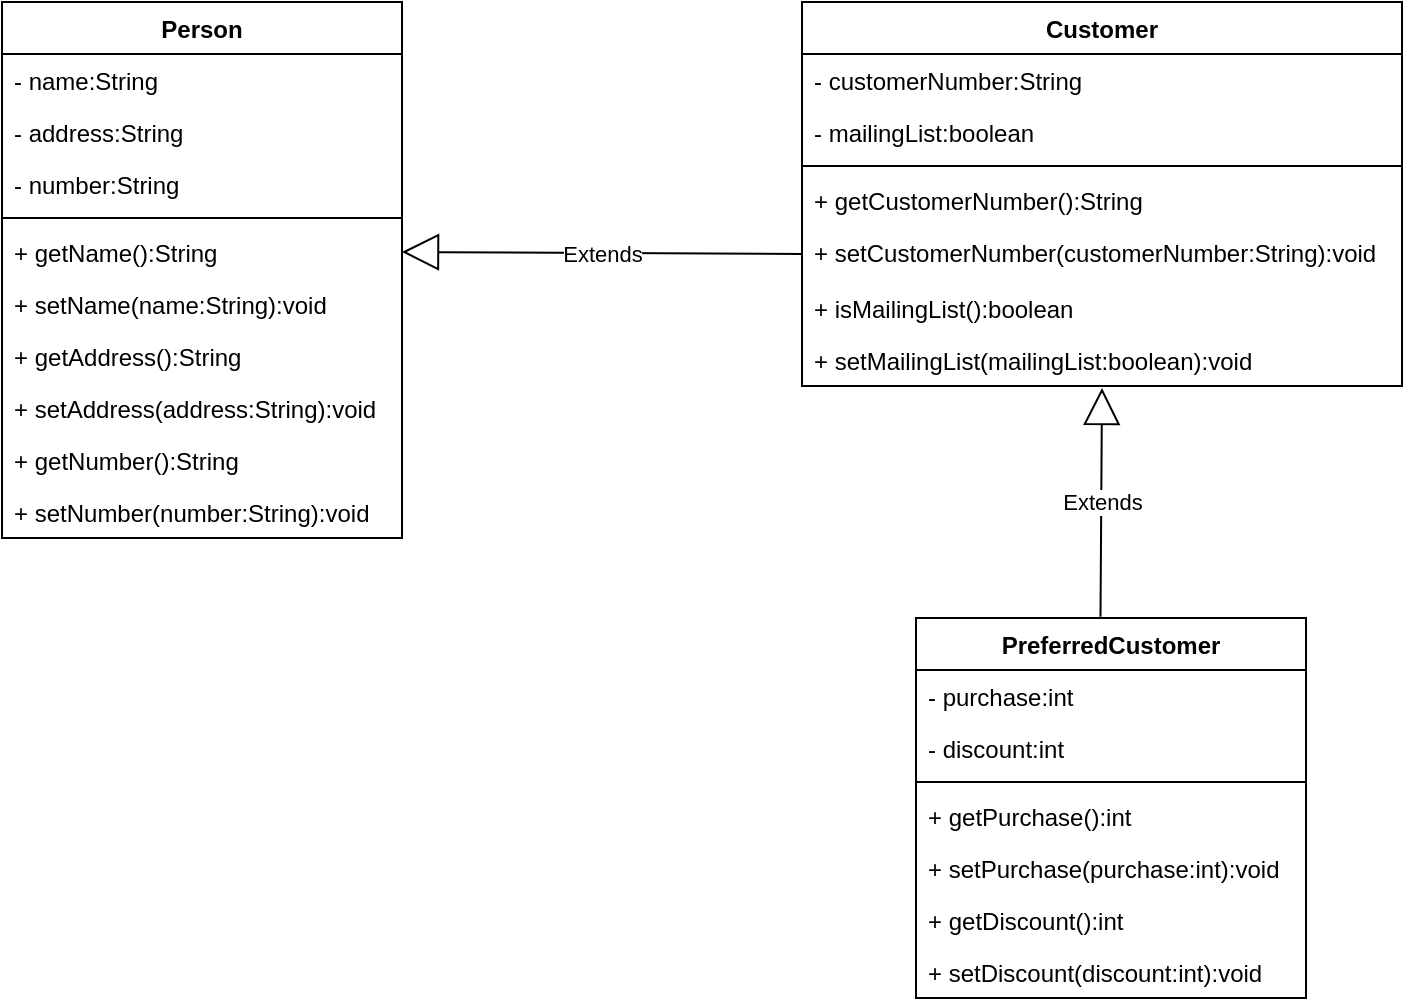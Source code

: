 <mxfile version="13.10.1" type="github">
  <diagram id="AVUFm7KUnOCwmDu6Q7k5" name="Page-1">
    <mxGraphModel dx="852" dy="398" grid="1" gridSize="10" guides="1" tooltips="1" connect="1" arrows="1" fold="1" page="1" pageScale="1" pageWidth="850" pageHeight="1100" math="0" shadow="0">
      <root>
        <mxCell id="0" />
        <mxCell id="1" parent="0" />
        <mxCell id="Poc4wknqnShsJzunrAv8-9" value="Person" style="swimlane;fontStyle=1;align=center;verticalAlign=top;childLayout=stackLayout;horizontal=1;startSize=26;horizontalStack=0;resizeParent=1;resizeParentMax=0;resizeLast=0;collapsible=1;marginBottom=0;" vertex="1" parent="1">
          <mxGeometry x="80" y="240" width="200" height="268" as="geometry" />
        </mxCell>
        <mxCell id="Poc4wknqnShsJzunrAv8-10" value="- name:String" style="text;strokeColor=none;fillColor=none;align=left;verticalAlign=top;spacingLeft=4;spacingRight=4;overflow=hidden;rotatable=0;points=[[0,0.5],[1,0.5]];portConstraint=eastwest;" vertex="1" parent="Poc4wknqnShsJzunrAv8-9">
          <mxGeometry y="26" width="200" height="26" as="geometry" />
        </mxCell>
        <mxCell id="Poc4wknqnShsJzunrAv8-14" value="- address:String" style="text;strokeColor=none;fillColor=none;align=left;verticalAlign=top;spacingLeft=4;spacingRight=4;overflow=hidden;rotatable=0;points=[[0,0.5],[1,0.5]];portConstraint=eastwest;" vertex="1" parent="Poc4wknqnShsJzunrAv8-9">
          <mxGeometry y="52" width="200" height="26" as="geometry" />
        </mxCell>
        <mxCell id="Poc4wknqnShsJzunrAv8-15" value="- number:String" style="text;strokeColor=none;fillColor=none;align=left;verticalAlign=top;spacingLeft=4;spacingRight=4;overflow=hidden;rotatable=0;points=[[0,0.5],[1,0.5]];portConstraint=eastwest;" vertex="1" parent="Poc4wknqnShsJzunrAv8-9">
          <mxGeometry y="78" width="200" height="26" as="geometry" />
        </mxCell>
        <mxCell id="Poc4wknqnShsJzunrAv8-11" value="" style="line;strokeWidth=1;fillColor=none;align=left;verticalAlign=middle;spacingTop=-1;spacingLeft=3;spacingRight=3;rotatable=0;labelPosition=right;points=[];portConstraint=eastwest;" vertex="1" parent="Poc4wknqnShsJzunrAv8-9">
          <mxGeometry y="104" width="200" height="8" as="geometry" />
        </mxCell>
        <mxCell id="Poc4wknqnShsJzunrAv8-12" value="+ getName():String" style="text;strokeColor=none;fillColor=none;align=left;verticalAlign=top;spacingLeft=4;spacingRight=4;overflow=hidden;rotatable=0;points=[[0,0.5],[1,0.5]];portConstraint=eastwest;" vertex="1" parent="Poc4wknqnShsJzunrAv8-9">
          <mxGeometry y="112" width="200" height="26" as="geometry" />
        </mxCell>
        <mxCell id="Poc4wknqnShsJzunrAv8-17" value="+ setName(name:String):void" style="text;strokeColor=none;fillColor=none;align=left;verticalAlign=top;spacingLeft=4;spacingRight=4;overflow=hidden;rotatable=0;points=[[0,0.5],[1,0.5]];portConstraint=eastwest;" vertex="1" parent="Poc4wknqnShsJzunrAv8-9">
          <mxGeometry y="138" width="200" height="26" as="geometry" />
        </mxCell>
        <mxCell id="Poc4wknqnShsJzunrAv8-22" value="+ getAddress():String" style="text;strokeColor=none;fillColor=none;align=left;verticalAlign=top;spacingLeft=4;spacingRight=4;overflow=hidden;rotatable=0;points=[[0,0.5],[1,0.5]];portConstraint=eastwest;" vertex="1" parent="Poc4wknqnShsJzunrAv8-9">
          <mxGeometry y="164" width="200" height="26" as="geometry" />
        </mxCell>
        <mxCell id="Poc4wknqnShsJzunrAv8-21" value="+ setAddress(address:String):void" style="text;strokeColor=none;fillColor=none;align=left;verticalAlign=top;spacingLeft=4;spacingRight=4;overflow=hidden;rotatable=0;points=[[0,0.5],[1,0.5]];portConstraint=eastwest;" vertex="1" parent="Poc4wknqnShsJzunrAv8-9">
          <mxGeometry y="190" width="200" height="26" as="geometry" />
        </mxCell>
        <mxCell id="Poc4wknqnShsJzunrAv8-20" value="+ getNumber():String" style="text;strokeColor=none;fillColor=none;align=left;verticalAlign=top;spacingLeft=4;spacingRight=4;overflow=hidden;rotatable=0;points=[[0,0.5],[1,0.5]];portConstraint=eastwest;" vertex="1" parent="Poc4wknqnShsJzunrAv8-9">
          <mxGeometry y="216" width="200" height="26" as="geometry" />
        </mxCell>
        <mxCell id="Poc4wknqnShsJzunrAv8-19" value="+ setNumber(number:String):void" style="text;strokeColor=none;fillColor=none;align=left;verticalAlign=top;spacingLeft=4;spacingRight=4;overflow=hidden;rotatable=0;points=[[0,0.5],[1,0.5]];portConstraint=eastwest;" vertex="1" parent="Poc4wknqnShsJzunrAv8-9">
          <mxGeometry y="242" width="200" height="26" as="geometry" />
        </mxCell>
        <mxCell id="Poc4wknqnShsJzunrAv8-23" value="Customer" style="swimlane;fontStyle=1;align=center;verticalAlign=top;childLayout=stackLayout;horizontal=1;startSize=26;horizontalStack=0;resizeParent=1;resizeParentMax=0;resizeLast=0;collapsible=1;marginBottom=0;" vertex="1" parent="1">
          <mxGeometry x="480" y="240" width="300" height="192" as="geometry" />
        </mxCell>
        <mxCell id="Poc4wknqnShsJzunrAv8-24" value="- customerNumber:String" style="text;strokeColor=none;fillColor=none;align=left;verticalAlign=top;spacingLeft=4;spacingRight=4;overflow=hidden;rotatable=0;points=[[0,0.5],[1,0.5]];portConstraint=eastwest;" vertex="1" parent="Poc4wknqnShsJzunrAv8-23">
          <mxGeometry y="26" width="300" height="26" as="geometry" />
        </mxCell>
        <mxCell id="Poc4wknqnShsJzunrAv8-27" value="- mailingList:boolean" style="text;strokeColor=none;fillColor=none;align=left;verticalAlign=top;spacingLeft=4;spacingRight=4;overflow=hidden;rotatable=0;points=[[0,0.5],[1,0.5]];portConstraint=eastwest;" vertex="1" parent="Poc4wknqnShsJzunrAv8-23">
          <mxGeometry y="52" width="300" height="26" as="geometry" />
        </mxCell>
        <mxCell id="Poc4wknqnShsJzunrAv8-25" value="" style="line;strokeWidth=1;fillColor=none;align=left;verticalAlign=middle;spacingTop=-1;spacingLeft=3;spacingRight=3;rotatable=0;labelPosition=right;points=[];portConstraint=eastwest;" vertex="1" parent="Poc4wknqnShsJzunrAv8-23">
          <mxGeometry y="78" width="300" height="8" as="geometry" />
        </mxCell>
        <mxCell id="Poc4wknqnShsJzunrAv8-26" value="+ getCustomerNumber():String" style="text;strokeColor=none;fillColor=none;align=left;verticalAlign=top;spacingLeft=4;spacingRight=4;overflow=hidden;rotatable=0;points=[[0,0.5],[1,0.5]];portConstraint=eastwest;" vertex="1" parent="Poc4wknqnShsJzunrAv8-23">
          <mxGeometry y="86" width="300" height="26" as="geometry" />
        </mxCell>
        <mxCell id="Poc4wknqnShsJzunrAv8-29" value="+ setCustomerNumber(customerNumber:String):void" style="text;strokeColor=none;fillColor=none;align=left;verticalAlign=top;spacingLeft=4;spacingRight=4;overflow=hidden;rotatable=0;points=[[0,0.5],[1,0.5]];portConstraint=eastwest;" vertex="1" parent="Poc4wknqnShsJzunrAv8-23">
          <mxGeometry y="112" width="300" height="28" as="geometry" />
        </mxCell>
        <mxCell id="Poc4wknqnShsJzunrAv8-30" value="+ isMailingList():boolean" style="text;strokeColor=none;fillColor=none;align=left;verticalAlign=top;spacingLeft=4;spacingRight=4;overflow=hidden;rotatable=0;points=[[0,0.5],[1,0.5]];portConstraint=eastwest;" vertex="1" parent="Poc4wknqnShsJzunrAv8-23">
          <mxGeometry y="140" width="300" height="26" as="geometry" />
        </mxCell>
        <mxCell id="Poc4wknqnShsJzunrAv8-28" value="+ setMailingList(mailingList:boolean):void" style="text;strokeColor=none;fillColor=none;align=left;verticalAlign=top;spacingLeft=4;spacingRight=4;overflow=hidden;rotatable=0;points=[[0,0.5],[1,0.5]];portConstraint=eastwest;" vertex="1" parent="Poc4wknqnShsJzunrAv8-23">
          <mxGeometry y="166" width="300" height="26" as="geometry" />
        </mxCell>
        <mxCell id="Poc4wknqnShsJzunrAv8-33" value="PreferredCustomer" style="swimlane;fontStyle=1;align=center;verticalAlign=top;childLayout=stackLayout;horizontal=1;startSize=26;horizontalStack=0;resizeParent=1;resizeParentMax=0;resizeLast=0;collapsible=1;marginBottom=0;" vertex="1" parent="1">
          <mxGeometry x="537" y="548" width="195" height="190" as="geometry" />
        </mxCell>
        <mxCell id="Poc4wknqnShsJzunrAv8-34" value="- purchase:int" style="text;strokeColor=none;fillColor=none;align=left;verticalAlign=top;spacingLeft=4;spacingRight=4;overflow=hidden;rotatable=0;points=[[0,0.5],[1,0.5]];portConstraint=eastwest;" vertex="1" parent="Poc4wknqnShsJzunrAv8-33">
          <mxGeometry y="26" width="195" height="26" as="geometry" />
        </mxCell>
        <mxCell id="Poc4wknqnShsJzunrAv8-37" value="- discount:int" style="text;strokeColor=none;fillColor=none;align=left;verticalAlign=top;spacingLeft=4;spacingRight=4;overflow=hidden;rotatable=0;points=[[0,0.5],[1,0.5]];portConstraint=eastwest;" vertex="1" parent="Poc4wknqnShsJzunrAv8-33">
          <mxGeometry y="52" width="195" height="26" as="geometry" />
        </mxCell>
        <mxCell id="Poc4wknqnShsJzunrAv8-35" value="" style="line;strokeWidth=1;fillColor=none;align=left;verticalAlign=middle;spacingTop=-1;spacingLeft=3;spacingRight=3;rotatable=0;labelPosition=right;points=[];portConstraint=eastwest;" vertex="1" parent="Poc4wknqnShsJzunrAv8-33">
          <mxGeometry y="78" width="195" height="8" as="geometry" />
        </mxCell>
        <mxCell id="Poc4wknqnShsJzunrAv8-38" value="+ getPurchase():int" style="text;strokeColor=none;fillColor=none;align=left;verticalAlign=top;spacingLeft=4;spacingRight=4;overflow=hidden;rotatable=0;points=[[0,0.5],[1,0.5]];portConstraint=eastwest;" vertex="1" parent="Poc4wknqnShsJzunrAv8-33">
          <mxGeometry y="86" width="195" height="26" as="geometry" />
        </mxCell>
        <mxCell id="Poc4wknqnShsJzunrAv8-39" value="+ setPurchase(purchase:int):void" style="text;strokeColor=none;fillColor=none;align=left;verticalAlign=top;spacingLeft=4;spacingRight=4;overflow=hidden;rotatable=0;points=[[0,0.5],[1,0.5]];portConstraint=eastwest;" vertex="1" parent="Poc4wknqnShsJzunrAv8-33">
          <mxGeometry y="112" width="195" height="26" as="geometry" />
        </mxCell>
        <mxCell id="Poc4wknqnShsJzunrAv8-36" value="+ getDiscount():int" style="text;strokeColor=none;fillColor=none;align=left;verticalAlign=top;spacingLeft=4;spacingRight=4;overflow=hidden;rotatable=0;points=[[0,0.5],[1,0.5]];portConstraint=eastwest;" vertex="1" parent="Poc4wknqnShsJzunrAv8-33">
          <mxGeometry y="138" width="195" height="26" as="geometry" />
        </mxCell>
        <mxCell id="Poc4wknqnShsJzunrAv8-40" value="+ setDiscount(discount:int):void" style="text;strokeColor=none;fillColor=none;align=left;verticalAlign=top;spacingLeft=4;spacingRight=4;overflow=hidden;rotatable=0;points=[[0,0.5],[1,0.5]];portConstraint=eastwest;" vertex="1" parent="Poc4wknqnShsJzunrAv8-33">
          <mxGeometry y="164" width="195" height="26" as="geometry" />
        </mxCell>
        <mxCell id="Poc4wknqnShsJzunrAv8-41" value="Extends" style="endArrow=block;endSize=16;endFill=0;html=1;entryX=1;entryY=0.5;entryDx=0;entryDy=0;exitX=0;exitY=0.5;exitDx=0;exitDy=0;" edge="1" parent="1" source="Poc4wknqnShsJzunrAv8-29" target="Poc4wknqnShsJzunrAv8-12">
          <mxGeometry width="160" relative="1" as="geometry">
            <mxPoint x="420" y="520" as="sourcePoint" />
            <mxPoint x="580" y="520" as="targetPoint" />
          </mxGeometry>
        </mxCell>
        <mxCell id="Poc4wknqnShsJzunrAv8-43" value="Extends" style="endArrow=block;endSize=16;endFill=0;html=1;exitX=0.55;exitY=0.002;exitDx=0;exitDy=0;exitPerimeter=0;" edge="1" parent="1">
          <mxGeometry width="160" relative="1" as="geometry">
            <mxPoint x="629.25" y="547.38" as="sourcePoint" />
            <mxPoint x="630" y="433" as="targetPoint" />
          </mxGeometry>
        </mxCell>
      </root>
    </mxGraphModel>
  </diagram>
</mxfile>
